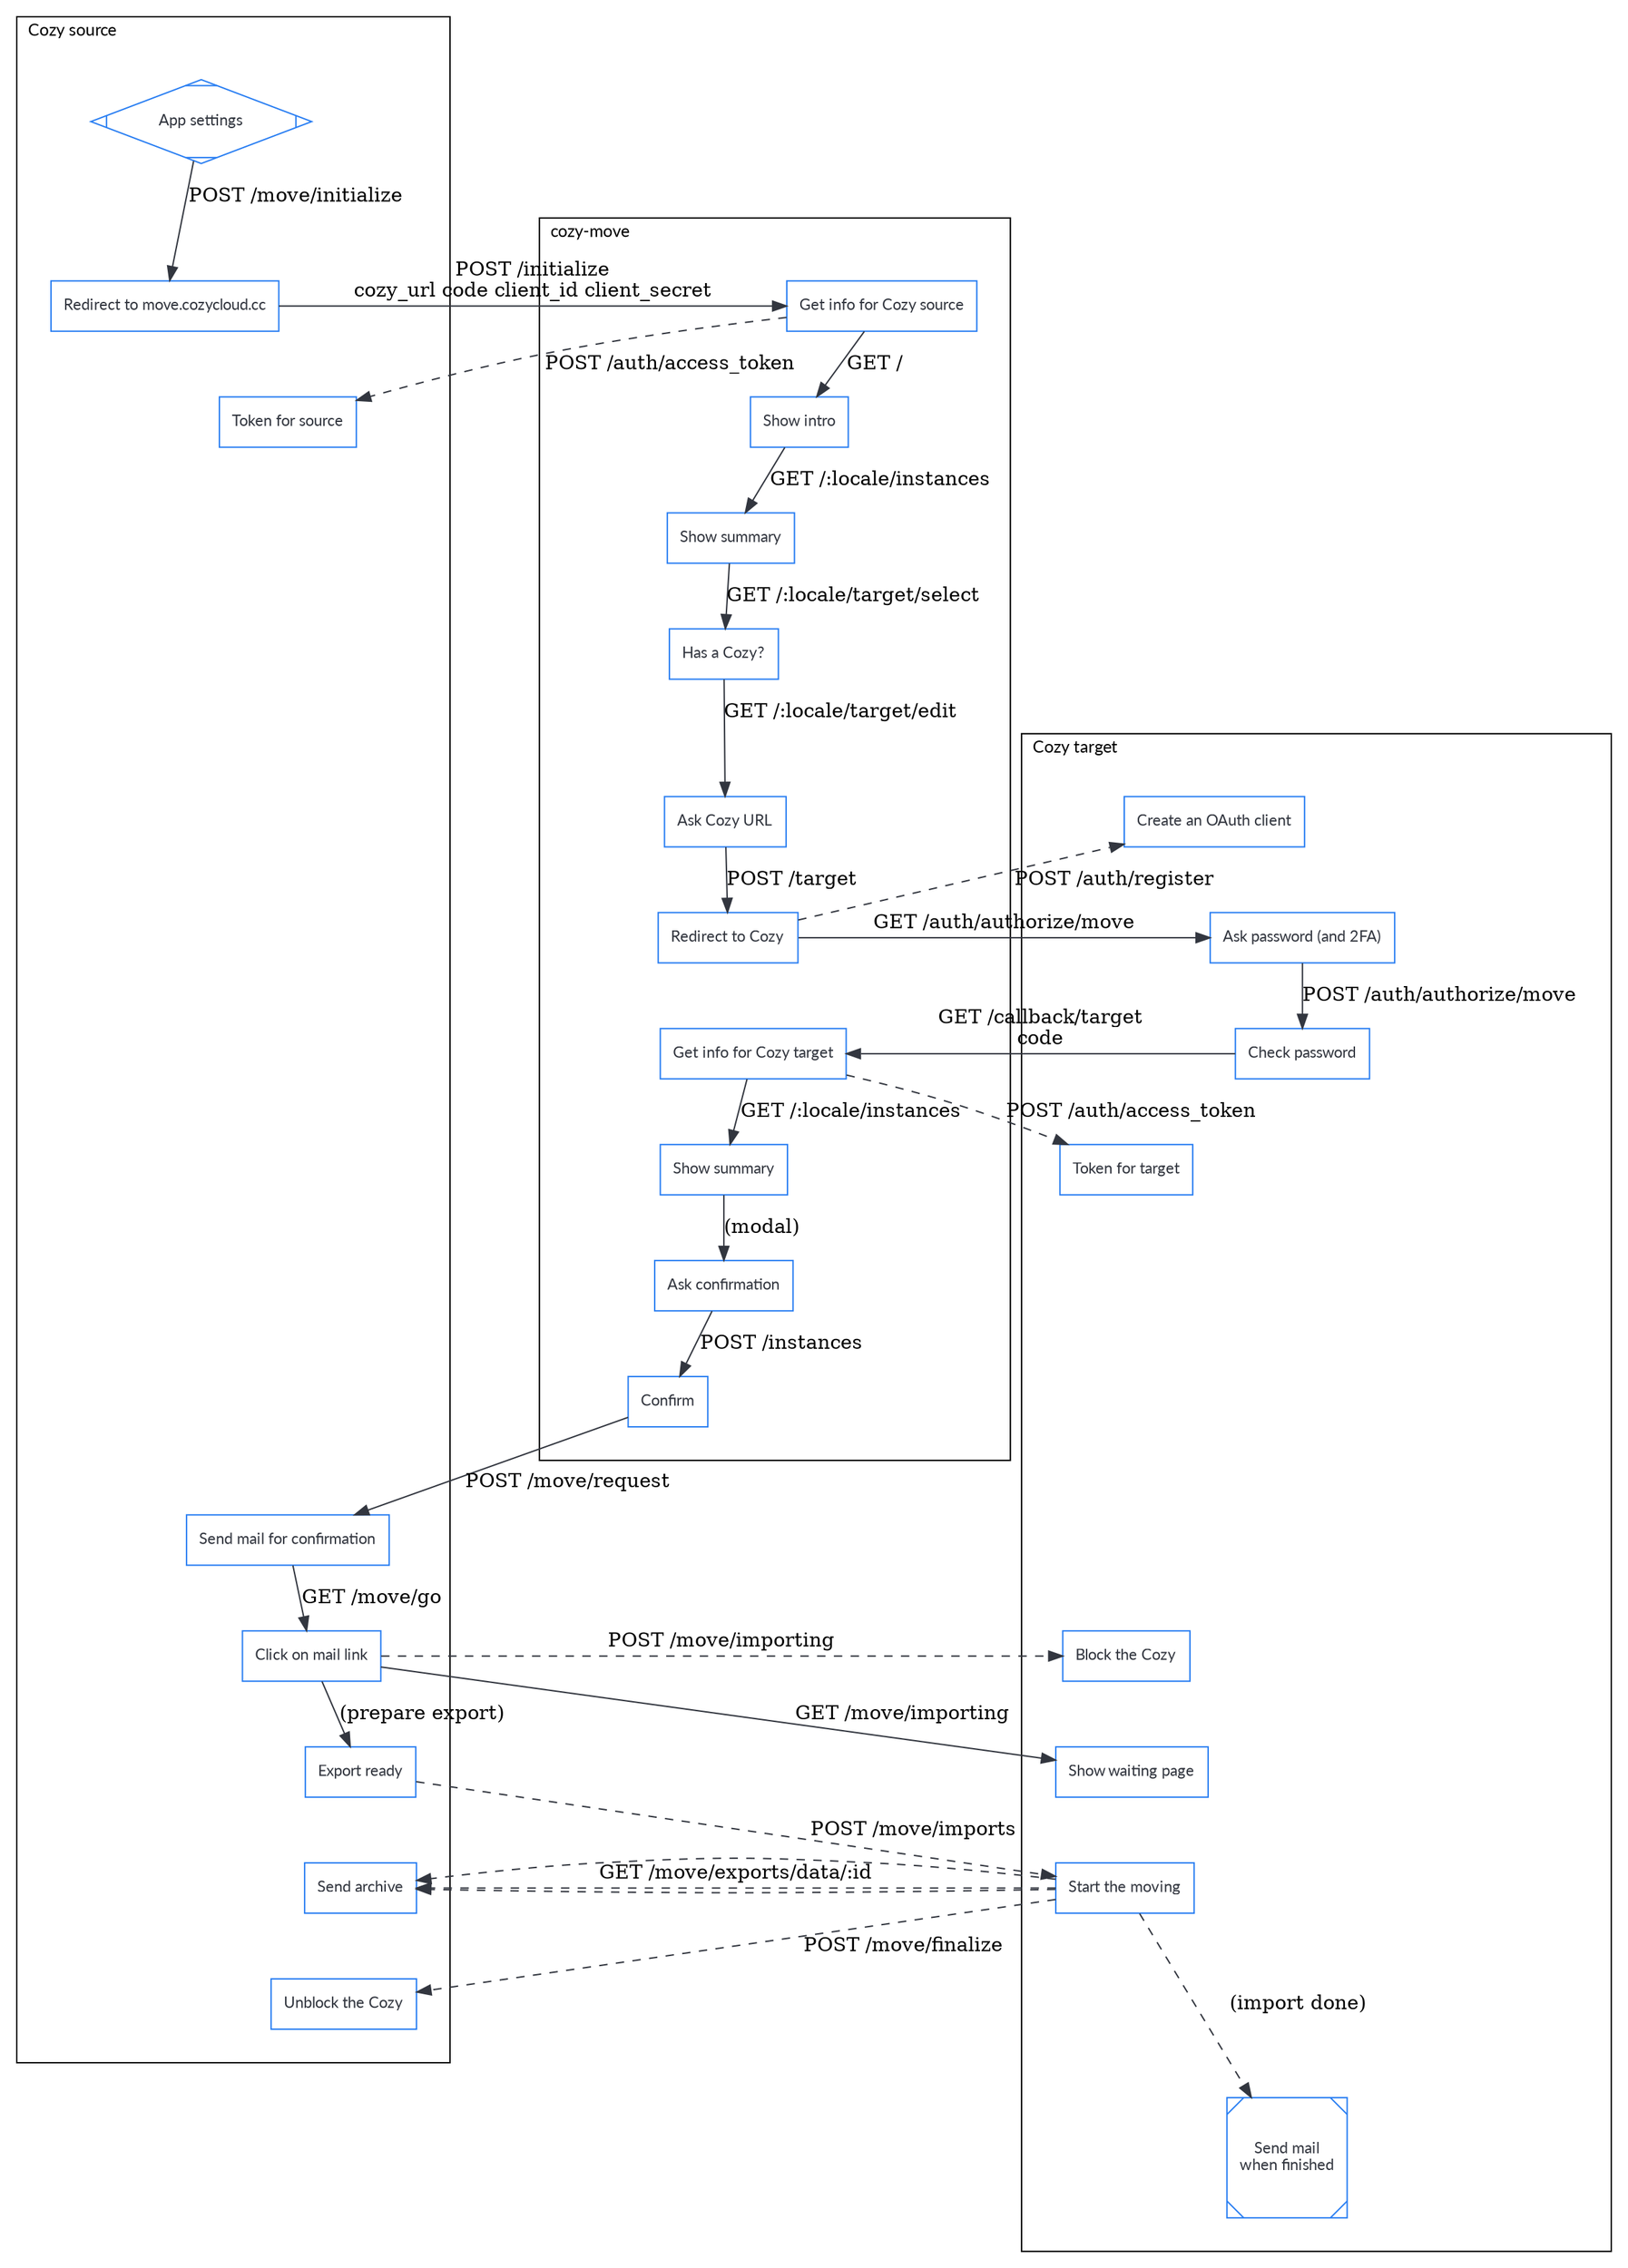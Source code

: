 digraph move_from_settings {
	graph [splines=true];
	node [shape="box", fontname="lato", fontsize=11, margin=0.12, color="#297EF2", fontcolor="#32363F"];
	edge [color="#32363F"];
	ranksep=0.45; nodesep=1.5;

	subgraph cluster_source {
		label="Cozy source"; labeljust="l"; fontname="lato"; fontsize=12; margin=24; rankdir=TB;
		s_settings [label="App settings"; shape="Mdiamond"]
		s_start [label="Redirect to move.cozycloud.cc"]
		s_token [label="Token for source"]
		s_confirm [label="Send mail for confirmation"]
		s_mail [label="Click on mail link"]
		s_ready [label="Export ready"]
		s_data [label="Send archive"]
		s_unblock [label="Unblock the Cozy"]
		s_fake_1, s_fake_2, s_fake_3, s_fake_4, s_fake_5, s_fake_6, s_fake_7, s_fake_8 [style="invis"]
	}

	subgraph cluster_move {
		label="cozy-move"; labeljust="l"; fontname="lato"; fontsize=12; margin=24;
		m_source [label="Get info for Cozy source"]
		m_intro [label="Show intro"]
		m_index_1 [label="Show summary"]
		m_select [label="Has a Cozy?"]
		m_edit [label="Ask Cozy URL"]
		m_post [label="Redirect to Cozy"]
		m_target [label="Get info for Cozy target"]
		m_index_2 [label="Show summary"]
		m_warning [label="Ask confirmation"]
		m_confirm [label="Confirm"]
	}

	subgraph cluster_target {
		label="Cozy target"; labeljust="l"; fontname="lato"; fontsize=12; margin=24;
		t_register [label="Create an OAuth client"]
		t_export [label="Ask password (and 2FA)"]
		t_export_2 [label="Check password"]
		t_token [label="Token for target"]
		t_block [label="Block the Cozy"]
		t_run [label="Start the moving"]
		t_wait [label="Show waiting page"]
		t_done [label="Send mail\nwhen finished"; shape="Msquare"]
		t_fake_1, t_fake_2, t_fake_3, t_fake_4 [style="invis"]
	}

	// User
	s_settings -> s_start [label="POST /move/initialize"]
	s_start -> m_source [label="POST /initialize\ncozy_url code client_id client_secret"]
	m_source -> m_intro [label="GET /"]
	m_intro -> m_index_1 [label="GET /:locale/instances"]
	m_index_1 -> m_select [label="GET /:locale/target/select"]
	m_select -> m_edit [label="GET /:locale/target/edit"]
	m_edit -> m_post [label="POST /target"]
	m_post -> t_export [label="GET /auth/authorize/move"]
	t_export -> t_export_2 [label="POST /auth/authorize/move"]
	t_export_2 -> m_target [label="GET /callback/target\ncode"]
	m_target -> m_index_2 [label="GET /:locale/instances"]
	m_index_2 -> m_warning [label="(modal)"]
	m_warning -> m_confirm [label="POST /instances"]
	m_confirm -> s_confirm [label="POST /move/request"]
	s_confirm -> s_mail [label="GET /move/go"]
	s_mail -> t_wait [label="GET /move/importing"]

	// Server to server
	m_source -> s_token [label="POST /auth/access_token"; style="dashed"]
	m_post -> t_register [label="POST /auth/register"; style="dashed"]
	m_target -> t_token [label="POST /auth/access_token"; style="dashed"]
	s_mail -> t_block [label="POST /move/importing"; style="dashed"]
	s_mail -> s_ready [label="(prepare export)"]
	s_ready -> t_run [label="POST /move/imports"; style="dashed"]
	t_run -> s_data [label="GET /move/exports/data/:id"; style="dashed"]
	t_run -> s_data [style="dashed"]
	t_run -> s_data [style="dashed"]
	t_run -> s_unblock [label="POST /move/finalize"; style="dashed"]
	t_run -> t_done [label="(import done)"; style="dashed"]

	// Hidden, just to preserve order between nodes inside clusters
	s_start -> s_token [style="invis"]
	s_token -> s_fake_1 -> s_fake_2 -> s_fake_3 -> s_fake_4 -> s_fake_5 -> s_fake_6 -> s_fake_7 -> s_fake_8 -> s_confirm [style="invis"]
	m_post -> m_target [style="invis"]
	t_register -> t_export [style="invis"]
	t_export_2 -> t_token [style="invis"]
	t_token -> t_fake_1 -> t_fake_2 -> t_fake_3 -> t_block [style="invis"]
	t_block -> t_wait -> t_run -> t_fake_4 -> t_done [style="invis"]
	s_ready -> s_data -> s_unblock [style="invis"]
}
